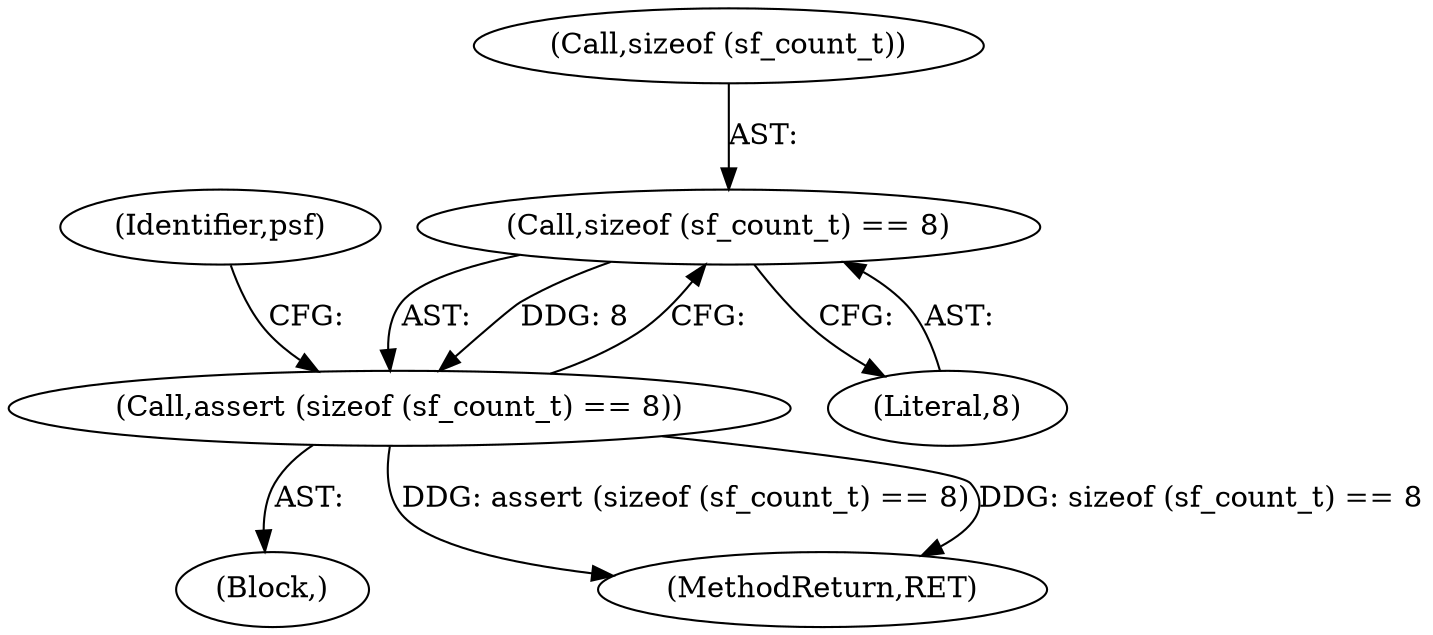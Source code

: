 digraph "0_libsndfile_708e996c87c5fae77b104ccfeb8f6db784c32074_19@API" {
"1000109" [label="(Call,sizeof (sf_count_t) == 8)"];
"1000108" [label="(Call,assert (sizeof (sf_count_t) == 8))"];
"1000109" [label="(Call,sizeof (sf_count_t) == 8)"];
"1000112" [label="(Literal,8)"];
"1000116" [label="(Identifier,psf)"];
"1000106" [label="(Block,)"];
"1000175" [label="(MethodReturn,RET)"];
"1000110" [label="(Call,sizeof (sf_count_t))"];
"1000108" [label="(Call,assert (sizeof (sf_count_t) == 8))"];
"1000109" -> "1000108"  [label="AST: "];
"1000109" -> "1000112"  [label="CFG: "];
"1000110" -> "1000109"  [label="AST: "];
"1000112" -> "1000109"  [label="AST: "];
"1000108" -> "1000109"  [label="CFG: "];
"1000109" -> "1000108"  [label="DDG: 8"];
"1000108" -> "1000106"  [label="AST: "];
"1000116" -> "1000108"  [label="CFG: "];
"1000108" -> "1000175"  [label="DDG: assert (sizeof (sf_count_t) == 8)"];
"1000108" -> "1000175"  [label="DDG: sizeof (sf_count_t) == 8"];
}
